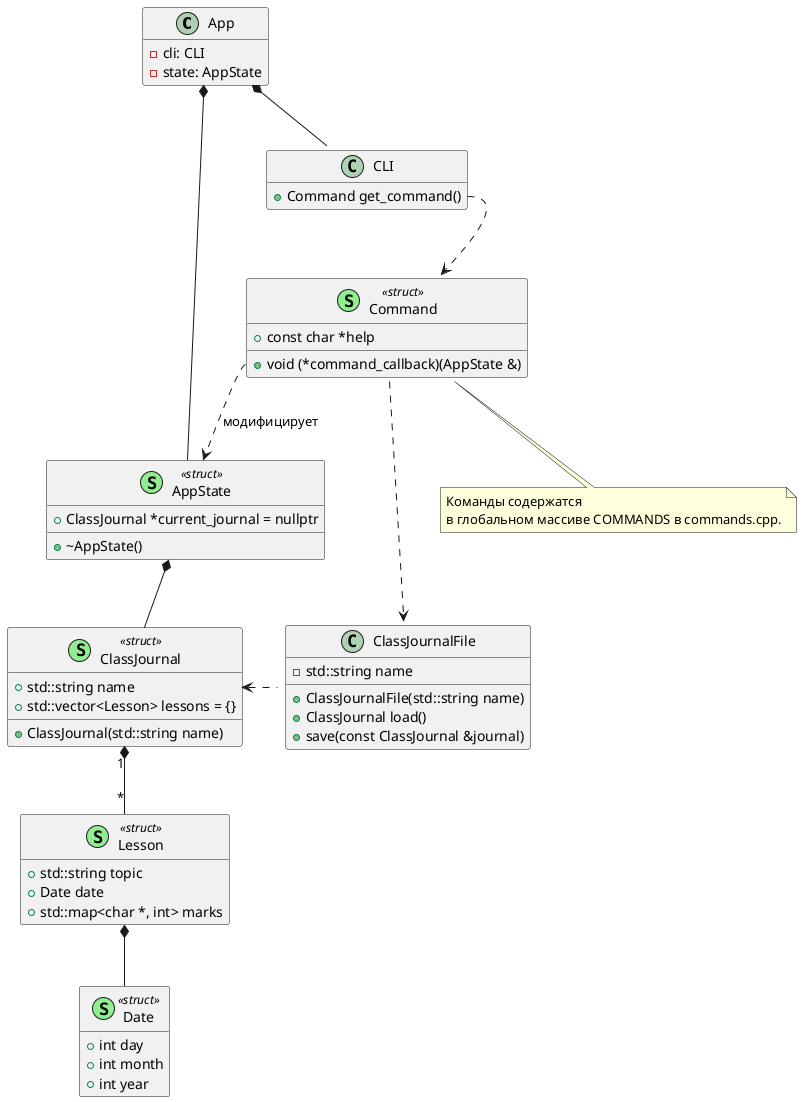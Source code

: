 @startuml IO_Override_9

hide empty members
remove FileIsEmptyException

class App {
    - cli: CLI
    - state: AppState
}
App *-- CLI
App *-- AppState

together {
    class CLI {
        + Command get_command()
    }
    ' App ..> Command : получает
    CLI::get_command ..> Command

    class AppState <<(S,lightgreen) struct>> {
        + ClassJournal *current_journal = nullptr

        + ~AppState()
    }
    AppState *-- ClassJournal
}


class Command <<(S,lightgreen) struct>> {
    + const char *help
    + void (*command_callback)(AppState &)
}
note bottom : Команды содержатся\nв глобальном массиве COMMANDS в commands.cpp.
Command::command_callback ..> AppState : модифицирует
Command ..> ClassJournalFile

together {
    class ClassJournalFile {
        - std::string name

        + ClassJournalFile(std::string name)
        + ClassJournal load()
        + save(const ClassJournal &journal)
    }
    ClassJournalFile .left.> ClassJournal

    class FileIsEmptyException <<(E,red) exception>>
    FileIsEmptyException <. ClassJournalFile::load

    class ClassJournal <<(S,lightgreen) struct>> {
        + std::string name
        + std::vector<Lesson> lessons = {}

        + ClassJournal(std::string name)
        ' .. Переопределение I/O ..
        ' + std::istream operator>>(std::istream in)
        ' + std::ostream operator<<(std::ostream out)
    }
    ClassJournal "1" *-- "*" Lesson
}

class Lesson <<(S,lightgreen) struct>> {
    + std::string topic
    + Date date
    + std::map<char *, int> marks
    ' .. Переопределение I/O ..
    ' + std::istream operator>>(std::istream in)
    ' + std::ostream operator<<(std::ostream out)
}
Lesson *-- Date

class Date <<(S,lightgreen) struct>> {
    + int day
    + int month
    + int year
    ' .. Переопределение I/O ..
    ' + std::istream operator>>(std::istream in)
    ' + std::ostream operator<<(std::ostream out)
}

@enduml
